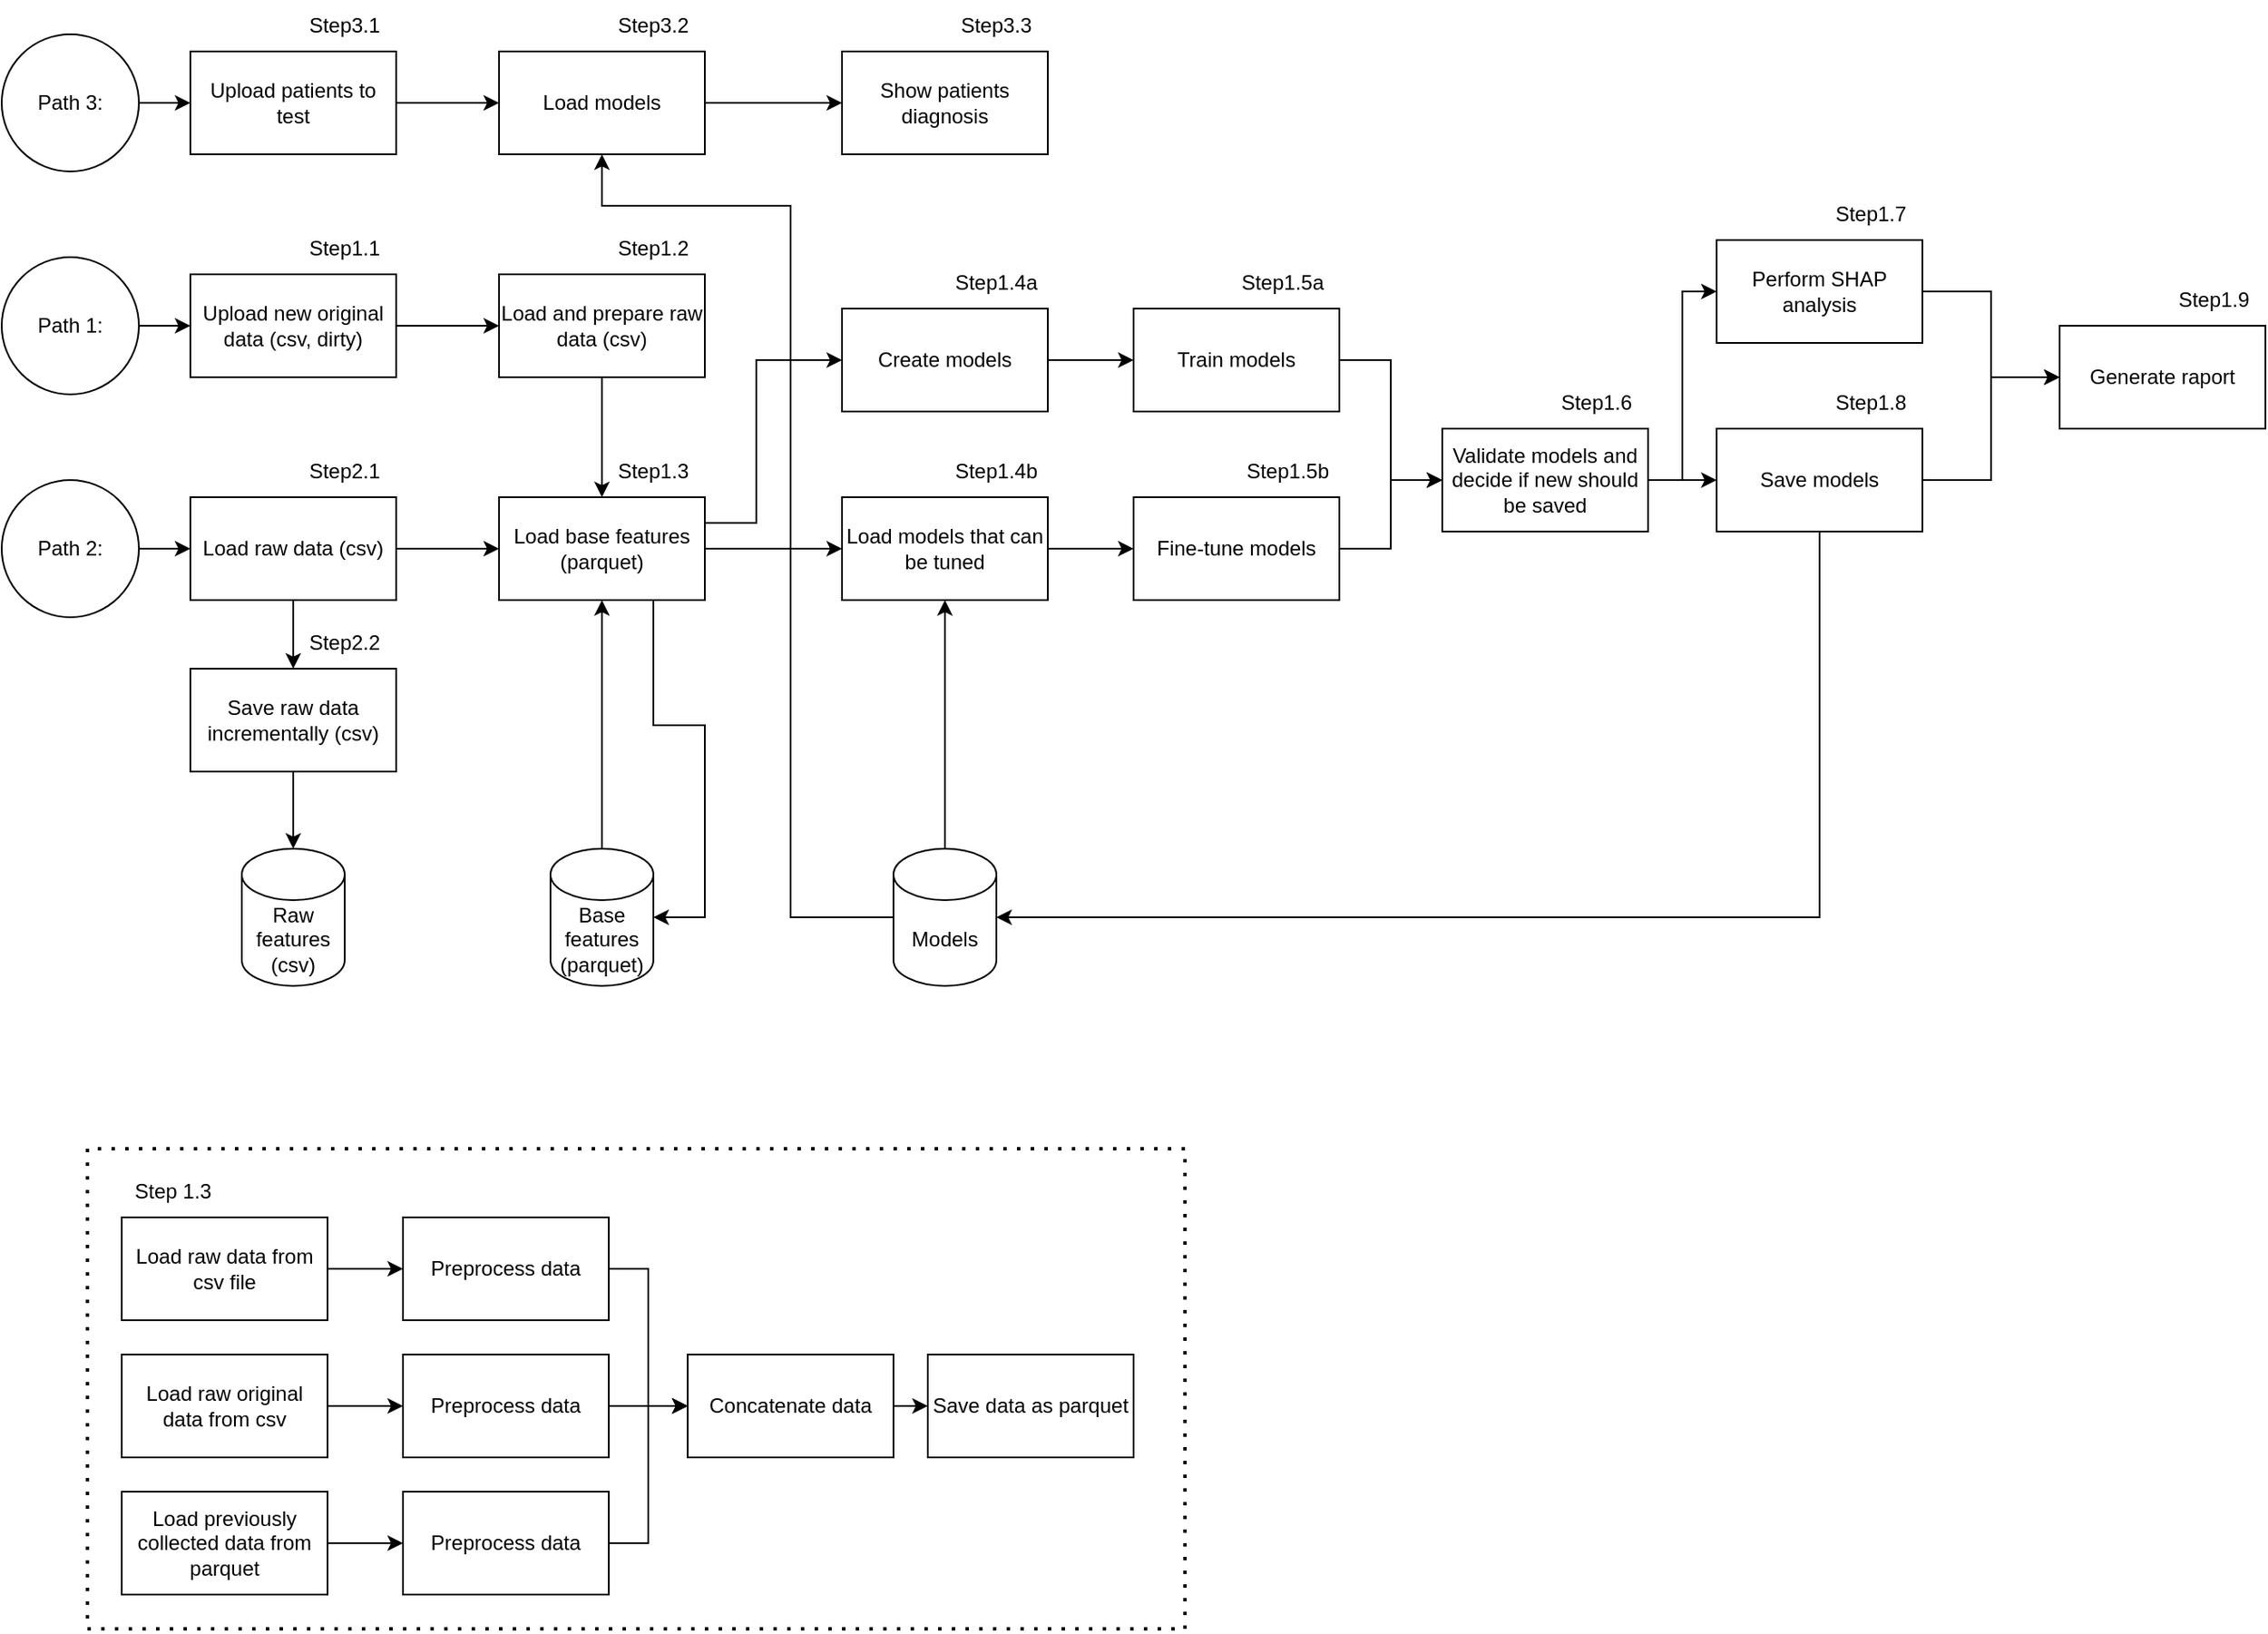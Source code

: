 <mxfile version="24.0.5" type="device">
  <diagram name="Strona-1" id="Q0lPFSrrKEw-NGdh_0Bq">
    <mxGraphModel dx="2074" dy="1087" grid="1" gridSize="10" guides="1" tooltips="1" connect="1" arrows="1" fold="1" page="1" pageScale="1" pageWidth="827" pageHeight="1169" math="0" shadow="0">
      <root>
        <mxCell id="0" />
        <mxCell id="1" parent="0" />
        <mxCell id="uaq4pij4-swNugSndDIv-9" style="edgeStyle=orthogonalEdgeStyle;rounded=0;orthogonalLoop=1;jettySize=auto;html=1;exitX=1;exitY=0.5;exitDx=0;exitDy=0;entryX=0;entryY=0.5;entryDx=0;entryDy=0;" parent="1" source="uaq4pij4-swNugSndDIv-1" target="uaq4pij4-swNugSndDIv-3" edge="1">
          <mxGeometry relative="1" as="geometry" />
        </mxCell>
        <mxCell id="uaq4pij4-swNugSndDIv-1" value="Path 1:" style="ellipse;whiteSpace=wrap;html=1;aspect=fixed;" parent="1" vertex="1">
          <mxGeometry x="110" y="240" width="80" height="80" as="geometry" />
        </mxCell>
        <mxCell id="uaq4pij4-swNugSndDIv-10" style="edgeStyle=orthogonalEdgeStyle;rounded=0;orthogonalLoop=1;jettySize=auto;html=1;exitX=1;exitY=0.5;exitDx=0;exitDy=0;" parent="1" source="uaq4pij4-swNugSndDIv-2" target="uaq4pij4-swNugSndDIv-13" edge="1">
          <mxGeometry relative="1" as="geometry">
            <mxPoint x="200" y="410" as="targetPoint" />
          </mxGeometry>
        </mxCell>
        <mxCell id="uaq4pij4-swNugSndDIv-2" value="Path 2:" style="ellipse;whiteSpace=wrap;html=1;aspect=fixed;" parent="1" vertex="1">
          <mxGeometry x="110" y="370" width="80" height="80" as="geometry" />
        </mxCell>
        <mxCell id="uaq4pij4-swNugSndDIv-8" style="edgeStyle=orthogonalEdgeStyle;rounded=0;orthogonalLoop=1;jettySize=auto;html=1;exitX=1;exitY=0.5;exitDx=0;exitDy=0;entryX=0;entryY=0.5;entryDx=0;entryDy=0;" parent="1" source="uaq4pij4-swNugSndDIv-3" target="uaq4pij4-swNugSndDIv-4" edge="1">
          <mxGeometry relative="1" as="geometry" />
        </mxCell>
        <mxCell id="uaq4pij4-swNugSndDIv-3" value="&lt;div&gt;Upload new original data (csv, dirty)&lt;/div&gt;" style="rounded=0;whiteSpace=wrap;html=1;" parent="1" vertex="1">
          <mxGeometry x="220" y="250" width="120" height="60" as="geometry" />
        </mxCell>
        <mxCell id="uaq4pij4-swNugSndDIv-7" style="edgeStyle=orthogonalEdgeStyle;rounded=0;orthogonalLoop=1;jettySize=auto;html=1;exitX=0.5;exitY=1;exitDx=0;exitDy=0;" parent="1" source="uaq4pij4-swNugSndDIv-4" target="uaq4pij4-swNugSndDIv-5" edge="1">
          <mxGeometry relative="1" as="geometry" />
        </mxCell>
        <mxCell id="uaq4pij4-swNugSndDIv-4" value="Load and prepare raw data (csv)" style="rounded=0;whiteSpace=wrap;html=1;" parent="1" vertex="1">
          <mxGeometry x="400" y="250" width="120" height="60" as="geometry" />
        </mxCell>
        <mxCell id="uaq4pij4-swNugSndDIv-22" style="edgeStyle=orthogonalEdgeStyle;rounded=0;orthogonalLoop=1;jettySize=auto;html=1;exitX=1;exitY=0.5;exitDx=0;exitDy=0;entryX=0;entryY=0.5;entryDx=0;entryDy=0;" parent="1" source="uaq4pij4-swNugSndDIv-5" target="uaq4pij4-swNugSndDIv-18" edge="1">
          <mxGeometry relative="1" as="geometry" />
        </mxCell>
        <mxCell id="uaq4pij4-swNugSndDIv-23" style="edgeStyle=orthogonalEdgeStyle;rounded=0;orthogonalLoop=1;jettySize=auto;html=1;exitX=1;exitY=0.25;exitDx=0;exitDy=0;entryX=0;entryY=0.5;entryDx=0;entryDy=0;" parent="1" source="uaq4pij4-swNugSndDIv-5" target="uaq4pij4-swNugSndDIv-16" edge="1">
          <mxGeometry relative="1" as="geometry">
            <Array as="points">
              <mxPoint x="550" y="395" />
              <mxPoint x="550" y="300" />
            </Array>
          </mxGeometry>
        </mxCell>
        <mxCell id="uaq4pij4-swNugSndDIv-5" value="Load base features (parquet)" style="rounded=0;whiteSpace=wrap;html=1;" parent="1" vertex="1">
          <mxGeometry x="400" y="380" width="120" height="60" as="geometry" />
        </mxCell>
        <mxCell id="uaq4pij4-swNugSndDIv-26" style="edgeStyle=orthogonalEdgeStyle;rounded=0;orthogonalLoop=1;jettySize=auto;html=1;exitX=0.5;exitY=0;exitDx=0;exitDy=0;exitPerimeter=0;entryX=0.5;entryY=1;entryDx=0;entryDy=0;" parent="1" source="uaq4pij4-swNugSndDIv-6" target="uaq4pij4-swNugSndDIv-5" edge="1">
          <mxGeometry relative="1" as="geometry" />
        </mxCell>
        <mxCell id="uaq4pij4-swNugSndDIv-6" value="Base features (parquet)" style="shape=cylinder3;whiteSpace=wrap;html=1;boundedLbl=1;backgroundOutline=1;size=15;" parent="1" vertex="1">
          <mxGeometry x="430" y="585" width="60" height="80" as="geometry" />
        </mxCell>
        <mxCell id="uaq4pij4-swNugSndDIv-21" style="edgeStyle=orthogonalEdgeStyle;rounded=0;orthogonalLoop=1;jettySize=auto;html=1;exitX=0.5;exitY=0;exitDx=0;exitDy=0;exitPerimeter=0;entryX=0.5;entryY=1;entryDx=0;entryDy=0;" parent="1" source="uaq4pij4-swNugSndDIv-12" target="uaq4pij4-swNugSndDIv-18" edge="1">
          <mxGeometry relative="1" as="geometry" />
        </mxCell>
        <mxCell id="uaq4pij4-swNugSndDIv-12" value="Models" style="shape=cylinder3;whiteSpace=wrap;html=1;boundedLbl=1;backgroundOutline=1;size=15;" parent="1" vertex="1">
          <mxGeometry x="630" y="585" width="60" height="80" as="geometry" />
        </mxCell>
        <mxCell id="uaq4pij4-swNugSndDIv-14" style="edgeStyle=orthogonalEdgeStyle;rounded=0;orthogonalLoop=1;jettySize=auto;html=1;exitX=1;exitY=0.5;exitDx=0;exitDy=0;entryX=0;entryY=0.5;entryDx=0;entryDy=0;" parent="1" source="uaq4pij4-swNugSndDIv-13" target="uaq4pij4-swNugSndDIv-5" edge="1">
          <mxGeometry relative="1" as="geometry" />
        </mxCell>
        <mxCell id="Z7iKKiTaXoYd22i7xQi5-5" style="edgeStyle=orthogonalEdgeStyle;rounded=0;orthogonalLoop=1;jettySize=auto;html=1;exitX=0.5;exitY=1;exitDx=0;exitDy=0;entryX=0.5;entryY=0;entryDx=0;entryDy=0;" edge="1" parent="1" source="uaq4pij4-swNugSndDIv-13" target="Z7iKKiTaXoYd22i7xQi5-1">
          <mxGeometry relative="1" as="geometry">
            <mxPoint x="280" y="490" as="targetPoint" />
            <Array as="points" />
          </mxGeometry>
        </mxCell>
        <mxCell id="uaq4pij4-swNugSndDIv-13" value="Load raw data (csv)" style="rounded=0;whiteSpace=wrap;html=1;" parent="1" vertex="1">
          <mxGeometry x="220" y="380" width="120" height="60" as="geometry" />
        </mxCell>
        <mxCell id="uaq4pij4-swNugSndDIv-24" style="edgeStyle=orthogonalEdgeStyle;rounded=0;orthogonalLoop=1;jettySize=auto;html=1;exitX=1;exitY=0.5;exitDx=0;exitDy=0;entryX=0;entryY=0.5;entryDx=0;entryDy=0;" parent="1" source="uaq4pij4-swNugSndDIv-16" target="uaq4pij4-swNugSndDIv-19" edge="1">
          <mxGeometry relative="1" as="geometry" />
        </mxCell>
        <mxCell id="uaq4pij4-swNugSndDIv-16" value="Create models" style="rounded=0;whiteSpace=wrap;html=1;" parent="1" vertex="1">
          <mxGeometry x="600" y="270" width="120" height="60" as="geometry" />
        </mxCell>
        <mxCell id="uaq4pij4-swNugSndDIv-25" style="edgeStyle=orthogonalEdgeStyle;rounded=0;orthogonalLoop=1;jettySize=auto;html=1;exitX=1;exitY=0.5;exitDx=0;exitDy=0;entryX=0;entryY=0.5;entryDx=0;entryDy=0;" parent="1" source="uaq4pij4-swNugSndDIv-18" target="uaq4pij4-swNugSndDIv-20" edge="1">
          <mxGeometry relative="1" as="geometry" />
        </mxCell>
        <mxCell id="uaq4pij4-swNugSndDIv-18" value="Load models that can be tuned" style="rounded=0;whiteSpace=wrap;html=1;" parent="1" vertex="1">
          <mxGeometry x="600" y="380" width="120" height="60" as="geometry" />
        </mxCell>
        <mxCell id="uaq4pij4-swNugSndDIv-29" style="edgeStyle=orthogonalEdgeStyle;rounded=0;orthogonalLoop=1;jettySize=auto;html=1;exitX=1;exitY=0.5;exitDx=0;exitDy=0;entryX=0;entryY=0.5;entryDx=0;entryDy=0;" parent="1" source="uaq4pij4-swNugSndDIv-19" target="uaq4pij4-swNugSndDIv-27" edge="1">
          <mxGeometry relative="1" as="geometry" />
        </mxCell>
        <mxCell id="uaq4pij4-swNugSndDIv-19" value="Train models" style="rounded=0;whiteSpace=wrap;html=1;" parent="1" vertex="1">
          <mxGeometry x="770" y="270" width="120" height="60" as="geometry" />
        </mxCell>
        <mxCell id="uaq4pij4-swNugSndDIv-28" style="edgeStyle=orthogonalEdgeStyle;rounded=0;orthogonalLoop=1;jettySize=auto;html=1;exitX=1;exitY=0.5;exitDx=0;exitDy=0;entryX=0;entryY=0.5;entryDx=0;entryDy=0;" parent="1" source="uaq4pij4-swNugSndDIv-20" target="uaq4pij4-swNugSndDIv-27" edge="1">
          <mxGeometry relative="1" as="geometry" />
        </mxCell>
        <mxCell id="uaq4pij4-swNugSndDIv-20" value="Fine-tune models" style="rounded=0;whiteSpace=wrap;html=1;" parent="1" vertex="1">
          <mxGeometry x="770" y="380" width="120" height="60" as="geometry" />
        </mxCell>
        <mxCell id="uaq4pij4-swNugSndDIv-33" style="edgeStyle=orthogonalEdgeStyle;rounded=0;orthogonalLoop=1;jettySize=auto;html=1;exitX=1;exitY=0.5;exitDx=0;exitDy=0;entryX=0;entryY=0.5;entryDx=0;entryDy=0;" parent="1" source="uaq4pij4-swNugSndDIv-27" target="uaq4pij4-swNugSndDIv-31" edge="1">
          <mxGeometry relative="1" as="geometry" />
        </mxCell>
        <mxCell id="uaq4pij4-swNugSndDIv-35" style="edgeStyle=orthogonalEdgeStyle;rounded=0;orthogonalLoop=1;jettySize=auto;html=1;exitX=1;exitY=0.5;exitDx=0;exitDy=0;entryX=0;entryY=0.5;entryDx=0;entryDy=0;" parent="1" source="uaq4pij4-swNugSndDIv-27" target="uaq4pij4-swNugSndDIv-34" edge="1">
          <mxGeometry relative="1" as="geometry" />
        </mxCell>
        <mxCell id="uaq4pij4-swNugSndDIv-27" value="Validate models and decide if new should be saved" style="rounded=0;whiteSpace=wrap;html=1;" parent="1" vertex="1">
          <mxGeometry x="950" y="340" width="120" height="60" as="geometry" />
        </mxCell>
        <mxCell id="uaq4pij4-swNugSndDIv-30" style="edgeStyle=orthogonalEdgeStyle;rounded=0;orthogonalLoop=1;jettySize=auto;html=1;exitX=0.75;exitY=1;exitDx=0;exitDy=0;entryX=1;entryY=0.5;entryDx=0;entryDy=0;entryPerimeter=0;" parent="1" source="uaq4pij4-swNugSndDIv-5" target="uaq4pij4-swNugSndDIv-6" edge="1">
          <mxGeometry relative="1" as="geometry">
            <Array as="points">
              <mxPoint x="490" y="513" />
              <mxPoint x="520" y="513" />
              <mxPoint x="520" y="625" />
            </Array>
          </mxGeometry>
        </mxCell>
        <mxCell id="uaq4pij4-swNugSndDIv-38" style="edgeStyle=orthogonalEdgeStyle;rounded=0;orthogonalLoop=1;jettySize=auto;html=1;exitX=1;exitY=0.5;exitDx=0;exitDy=0;" parent="1" source="uaq4pij4-swNugSndDIv-31" target="uaq4pij4-swNugSndDIv-36" edge="1">
          <mxGeometry relative="1" as="geometry" />
        </mxCell>
        <mxCell id="uaq4pij4-swNugSndDIv-31" value="Save models" style="rounded=0;whiteSpace=wrap;html=1;" parent="1" vertex="1">
          <mxGeometry x="1110" y="340" width="120" height="60" as="geometry" />
        </mxCell>
        <mxCell id="uaq4pij4-swNugSndDIv-32" style="edgeStyle=orthogonalEdgeStyle;rounded=0;orthogonalLoop=1;jettySize=auto;html=1;exitX=0.5;exitY=1;exitDx=0;exitDy=0;entryX=1;entryY=0.5;entryDx=0;entryDy=0;entryPerimeter=0;" parent="1" source="uaq4pij4-swNugSndDIv-31" target="uaq4pij4-swNugSndDIv-12" edge="1">
          <mxGeometry relative="1" as="geometry" />
        </mxCell>
        <mxCell id="uaq4pij4-swNugSndDIv-37" style="edgeStyle=orthogonalEdgeStyle;rounded=0;orthogonalLoop=1;jettySize=auto;html=1;exitX=1;exitY=0.5;exitDx=0;exitDy=0;entryX=0;entryY=0.5;entryDx=0;entryDy=0;" parent="1" source="uaq4pij4-swNugSndDIv-34" target="uaq4pij4-swNugSndDIv-36" edge="1">
          <mxGeometry relative="1" as="geometry" />
        </mxCell>
        <mxCell id="uaq4pij4-swNugSndDIv-34" value="Perform SHAP analysis" style="rounded=0;whiteSpace=wrap;html=1;" parent="1" vertex="1">
          <mxGeometry x="1110" y="230" width="120" height="60" as="geometry" />
        </mxCell>
        <mxCell id="uaq4pij4-swNugSndDIv-36" value="Generate raport " style="rounded=0;whiteSpace=wrap;html=1;" parent="1" vertex="1">
          <mxGeometry x="1310" y="280" width="120" height="60" as="geometry" />
        </mxCell>
        <mxCell id="uaq4pij4-swNugSndDIv-41" style="edgeStyle=orthogonalEdgeStyle;rounded=0;orthogonalLoop=1;jettySize=auto;html=1;exitX=1;exitY=0.5;exitDx=0;exitDy=0;entryX=0;entryY=0.5;entryDx=0;entryDy=0;" parent="1" source="uaq4pij4-swNugSndDIv-39" target="uaq4pij4-swNugSndDIv-40" edge="1">
          <mxGeometry relative="1" as="geometry" />
        </mxCell>
        <mxCell id="uaq4pij4-swNugSndDIv-39" value="Path 3:" style="ellipse;whiteSpace=wrap;html=1;aspect=fixed;" parent="1" vertex="1">
          <mxGeometry x="110" y="110" width="80" height="80" as="geometry" />
        </mxCell>
        <mxCell id="uaq4pij4-swNugSndDIv-45" style="edgeStyle=orthogonalEdgeStyle;rounded=0;orthogonalLoop=1;jettySize=auto;html=1;exitX=1;exitY=0.5;exitDx=0;exitDy=0;" parent="1" source="uaq4pij4-swNugSndDIv-40" target="uaq4pij4-swNugSndDIv-42" edge="1">
          <mxGeometry relative="1" as="geometry" />
        </mxCell>
        <mxCell id="uaq4pij4-swNugSndDIv-40" value="Upload patients to test" style="rounded=0;whiteSpace=wrap;html=1;" parent="1" vertex="1">
          <mxGeometry x="220" y="120" width="120" height="60" as="geometry" />
        </mxCell>
        <mxCell id="uaq4pij4-swNugSndDIv-47" style="edgeStyle=orthogonalEdgeStyle;rounded=0;orthogonalLoop=1;jettySize=auto;html=1;exitX=1;exitY=0.5;exitDx=0;exitDy=0;entryX=0;entryY=0.5;entryDx=0;entryDy=0;" parent="1" source="uaq4pij4-swNugSndDIv-42" target="uaq4pij4-swNugSndDIv-46" edge="1">
          <mxGeometry relative="1" as="geometry" />
        </mxCell>
        <mxCell id="uaq4pij4-swNugSndDIv-42" value="Load models" style="rounded=0;whiteSpace=wrap;html=1;" parent="1" vertex="1">
          <mxGeometry x="400" y="120" width="120" height="60" as="geometry" />
        </mxCell>
        <mxCell id="uaq4pij4-swNugSndDIv-46" value="Show patients diagnosis" style="rounded=0;whiteSpace=wrap;html=1;" parent="1" vertex="1">
          <mxGeometry x="600" y="120" width="120" height="60" as="geometry" />
        </mxCell>
        <mxCell id="uaq4pij4-swNugSndDIv-48" value="Step1.1" style="text;html=1;align=center;verticalAlign=middle;whiteSpace=wrap;rounded=0;" parent="1" vertex="1">
          <mxGeometry x="280" y="220" width="60" height="30" as="geometry" />
        </mxCell>
        <mxCell id="uaq4pij4-swNugSndDIv-50" value="" style="edgeStyle=orthogonalEdgeStyle;rounded=0;orthogonalLoop=1;jettySize=auto;html=1;exitX=0;exitY=0.5;exitDx=0;exitDy=0;exitPerimeter=0;entryX=0.5;entryY=1;entryDx=0;entryDy=0;" parent="1" source="uaq4pij4-swNugSndDIv-12" target="uaq4pij4-swNugSndDIv-42" edge="1">
          <mxGeometry relative="1" as="geometry">
            <mxPoint x="630" y="625" as="sourcePoint" />
            <mxPoint x="500" y="200" as="targetPoint" />
            <Array as="points">
              <mxPoint x="570" y="625" />
              <mxPoint x="570" y="210" />
              <mxPoint x="460" y="210" />
            </Array>
          </mxGeometry>
        </mxCell>
        <mxCell id="uaq4pij4-swNugSndDIv-49" value="Step1.2" style="text;html=1;align=center;verticalAlign=middle;whiteSpace=wrap;rounded=0;" parent="1" vertex="1">
          <mxGeometry x="460" y="220" width="60" height="30" as="geometry" />
        </mxCell>
        <mxCell id="uaq4pij4-swNugSndDIv-51" value="Step1.3" style="text;html=1;align=center;verticalAlign=middle;whiteSpace=wrap;rounded=0;" parent="1" vertex="1">
          <mxGeometry x="460" y="350" width="60" height="30" as="geometry" />
        </mxCell>
        <mxCell id="uaq4pij4-swNugSndDIv-52" value="Step2.1" style="text;html=1;align=center;verticalAlign=middle;whiteSpace=wrap;rounded=0;" parent="1" vertex="1">
          <mxGeometry x="280" y="350" width="60" height="30" as="geometry" />
        </mxCell>
        <mxCell id="uaq4pij4-swNugSndDIv-53" value="Step3.1" style="text;html=1;align=center;verticalAlign=middle;whiteSpace=wrap;rounded=0;" parent="1" vertex="1">
          <mxGeometry x="280" y="90" width="60" height="30" as="geometry" />
        </mxCell>
        <mxCell id="uaq4pij4-swNugSndDIv-54" value="Step3.2" style="text;html=1;align=center;verticalAlign=middle;whiteSpace=wrap;rounded=0;" parent="1" vertex="1">
          <mxGeometry x="460" y="90" width="60" height="30" as="geometry" />
        </mxCell>
        <mxCell id="uaq4pij4-swNugSndDIv-56" value="Step3.3" style="text;html=1;align=center;verticalAlign=middle;whiteSpace=wrap;rounded=0;" parent="1" vertex="1">
          <mxGeometry x="660" y="90" width="60" height="30" as="geometry" />
        </mxCell>
        <mxCell id="uaq4pij4-swNugSndDIv-57" value="Step1.4b" style="text;html=1;align=center;verticalAlign=middle;whiteSpace=wrap;rounded=0;" parent="1" vertex="1">
          <mxGeometry x="660" y="350" width="60" height="30" as="geometry" />
        </mxCell>
        <mxCell id="uaq4pij4-swNugSndDIv-58" value="Step1.4a" style="text;html=1;align=center;verticalAlign=middle;whiteSpace=wrap;rounded=0;" parent="1" vertex="1">
          <mxGeometry x="660" y="240" width="60" height="30" as="geometry" />
        </mxCell>
        <mxCell id="uaq4pij4-swNugSndDIv-59" value="Step1.5a" style="text;html=1;align=center;verticalAlign=middle;whiteSpace=wrap;rounded=0;" parent="1" vertex="1">
          <mxGeometry x="827" y="240" width="60" height="30" as="geometry" />
        </mxCell>
        <mxCell id="uaq4pij4-swNugSndDIv-60" value="Step1.5b" style="text;html=1;align=center;verticalAlign=middle;whiteSpace=wrap;rounded=0;" parent="1" vertex="1">
          <mxGeometry x="830" y="350" width="60" height="30" as="geometry" />
        </mxCell>
        <mxCell id="uaq4pij4-swNugSndDIv-61" value="Step1.6" style="text;html=1;align=center;verticalAlign=middle;whiteSpace=wrap;rounded=0;" parent="1" vertex="1">
          <mxGeometry x="1010" y="310" width="60" height="30" as="geometry" />
        </mxCell>
        <mxCell id="uaq4pij4-swNugSndDIv-62" value="Step1.7" style="text;html=1;align=center;verticalAlign=middle;whiteSpace=wrap;rounded=0;" parent="1" vertex="1">
          <mxGeometry x="1170" y="200" width="60" height="30" as="geometry" />
        </mxCell>
        <mxCell id="uaq4pij4-swNugSndDIv-63" value="Step1.8" style="text;html=1;align=center;verticalAlign=middle;whiteSpace=wrap;rounded=0;" parent="1" vertex="1">
          <mxGeometry x="1170" y="310" width="60" height="30" as="geometry" />
        </mxCell>
        <mxCell id="uaq4pij4-swNugSndDIv-64" value="Step1.9" style="text;html=1;align=center;verticalAlign=middle;whiteSpace=wrap;rounded=0;" parent="1" vertex="1">
          <mxGeometry x="1370" y="250" width="60" height="30" as="geometry" />
        </mxCell>
        <mxCell id="uaq4pij4-swNugSndDIv-76" style="edgeStyle=orthogonalEdgeStyle;rounded=0;orthogonalLoop=1;jettySize=auto;html=1;exitX=1;exitY=0.5;exitDx=0;exitDy=0;entryX=0;entryY=0.5;entryDx=0;entryDy=0;" parent="1" source="uaq4pij4-swNugSndDIv-65" target="uaq4pij4-swNugSndDIv-71" edge="1">
          <mxGeometry relative="1" as="geometry" />
        </mxCell>
        <mxCell id="uaq4pij4-swNugSndDIv-65" value="Load raw data from csv file " style="rounded=0;whiteSpace=wrap;html=1;" parent="1" vertex="1">
          <mxGeometry x="180" y="800" width="120" height="60" as="geometry" />
        </mxCell>
        <mxCell id="uaq4pij4-swNugSndDIv-66" value="Step 1.3" style="text;html=1;align=center;verticalAlign=middle;whiteSpace=wrap;rounded=0;" parent="1" vertex="1">
          <mxGeometry x="180" y="770" width="60" height="30" as="geometry" />
        </mxCell>
        <mxCell id="uaq4pij4-swNugSndDIv-77" style="edgeStyle=orthogonalEdgeStyle;rounded=0;orthogonalLoop=1;jettySize=auto;html=1;exitX=1;exitY=0.5;exitDx=0;exitDy=0;entryX=0;entryY=0.5;entryDx=0;entryDy=0;" parent="1" source="uaq4pij4-swNugSndDIv-68" target="uaq4pij4-swNugSndDIv-73" edge="1">
          <mxGeometry relative="1" as="geometry" />
        </mxCell>
        <mxCell id="uaq4pij4-swNugSndDIv-68" value="Load raw original data from csv" style="rounded=0;whiteSpace=wrap;html=1;" parent="1" vertex="1">
          <mxGeometry x="180" y="880" width="120" height="60" as="geometry" />
        </mxCell>
        <mxCell id="uaq4pij4-swNugSndDIv-78" style="edgeStyle=orthogonalEdgeStyle;rounded=0;orthogonalLoop=1;jettySize=auto;html=1;exitX=1;exitY=0.5;exitDx=0;exitDy=0;entryX=0;entryY=0.5;entryDx=0;entryDy=0;" parent="1" source="uaq4pij4-swNugSndDIv-70" target="uaq4pij4-swNugSndDIv-74" edge="1">
          <mxGeometry relative="1" as="geometry" />
        </mxCell>
        <mxCell id="uaq4pij4-swNugSndDIv-70" value="Load previously collected data from parquet" style="rounded=0;whiteSpace=wrap;html=1;" parent="1" vertex="1">
          <mxGeometry x="180" y="960" width="120" height="60" as="geometry" />
        </mxCell>
        <mxCell id="uaq4pij4-swNugSndDIv-81" style="edgeStyle=orthogonalEdgeStyle;rounded=0;orthogonalLoop=1;jettySize=auto;html=1;exitX=1;exitY=0.5;exitDx=0;exitDy=0;entryX=0;entryY=0.5;entryDx=0;entryDy=0;" parent="1" source="uaq4pij4-swNugSndDIv-71" target="uaq4pij4-swNugSndDIv-75" edge="1">
          <mxGeometry relative="1" as="geometry" />
        </mxCell>
        <mxCell id="uaq4pij4-swNugSndDIv-71" value="Preprocess data" style="rounded=0;whiteSpace=wrap;html=1;" parent="1" vertex="1">
          <mxGeometry x="344" y="800" width="120" height="60" as="geometry" />
        </mxCell>
        <mxCell id="uaq4pij4-swNugSndDIv-80" style="edgeStyle=orthogonalEdgeStyle;rounded=0;orthogonalLoop=1;jettySize=auto;html=1;exitX=1;exitY=0.5;exitDx=0;exitDy=0;entryX=0;entryY=0.5;entryDx=0;entryDy=0;" parent="1" source="uaq4pij4-swNugSndDIv-73" target="uaq4pij4-swNugSndDIv-75" edge="1">
          <mxGeometry relative="1" as="geometry" />
        </mxCell>
        <mxCell id="uaq4pij4-swNugSndDIv-73" value="Preprocess data" style="rounded=0;whiteSpace=wrap;html=1;" parent="1" vertex="1">
          <mxGeometry x="344" y="880" width="120" height="60" as="geometry" />
        </mxCell>
        <mxCell id="uaq4pij4-swNugSndDIv-79" style="edgeStyle=orthogonalEdgeStyle;rounded=0;orthogonalLoop=1;jettySize=auto;html=1;exitX=1;exitY=0.5;exitDx=0;exitDy=0;entryX=0;entryY=0.5;entryDx=0;entryDy=0;" parent="1" source="uaq4pij4-swNugSndDIv-74" target="uaq4pij4-swNugSndDIv-75" edge="1">
          <mxGeometry relative="1" as="geometry" />
        </mxCell>
        <mxCell id="uaq4pij4-swNugSndDIv-74" value="Preprocess data" style="rounded=0;whiteSpace=wrap;html=1;" parent="1" vertex="1">
          <mxGeometry x="344" y="960" width="120" height="60" as="geometry" />
        </mxCell>
        <mxCell id="uaq4pij4-swNugSndDIv-83" style="edgeStyle=orthogonalEdgeStyle;rounded=0;orthogonalLoop=1;jettySize=auto;html=1;exitX=1;exitY=0.5;exitDx=0;exitDy=0;entryX=0;entryY=0.5;entryDx=0;entryDy=0;" parent="1" source="uaq4pij4-swNugSndDIv-75" target="uaq4pij4-swNugSndDIv-82" edge="1">
          <mxGeometry relative="1" as="geometry">
            <mxPoint x="660" y="910" as="targetPoint" />
          </mxGeometry>
        </mxCell>
        <mxCell id="uaq4pij4-swNugSndDIv-75" value="Concatenate data" style="rounded=0;whiteSpace=wrap;html=1;" parent="1" vertex="1">
          <mxGeometry x="510" y="880" width="120" height="60" as="geometry" />
        </mxCell>
        <mxCell id="uaq4pij4-swNugSndDIv-82" value="Save data as parquet" style="rounded=0;whiteSpace=wrap;html=1;" parent="1" vertex="1">
          <mxGeometry x="650" y="880" width="120" height="60" as="geometry" />
        </mxCell>
        <mxCell id="uaq4pij4-swNugSndDIv-84" value="" style="endArrow=none;dashed=1;html=1;dashPattern=1 3;strokeWidth=2;rounded=0;" parent="1" edge="1">
          <mxGeometry width="50" height="50" relative="1" as="geometry">
            <mxPoint x="160" y="1040" as="sourcePoint" />
            <mxPoint x="160" y="1040" as="targetPoint" />
            <Array as="points">
              <mxPoint x="800" y="1040" />
              <mxPoint x="800" y="760" />
              <mxPoint x="160" y="760" />
            </Array>
          </mxGeometry>
        </mxCell>
        <mxCell id="Z7iKKiTaXoYd22i7xQi5-1" value="Save raw data incrementally (csv)" style="rounded=0;whiteSpace=wrap;html=1;" vertex="1" parent="1">
          <mxGeometry x="220" y="480" width="120" height="60" as="geometry" />
        </mxCell>
        <mxCell id="Z7iKKiTaXoYd22i7xQi5-2" value="Step2.2" style="text;html=1;align=center;verticalAlign=middle;whiteSpace=wrap;rounded=0;" vertex="1" parent="1">
          <mxGeometry x="280" y="450" width="60" height="30" as="geometry" />
        </mxCell>
        <mxCell id="Z7iKKiTaXoYd22i7xQi5-3" value="Raw features (csv)" style="shape=cylinder3;whiteSpace=wrap;html=1;boundedLbl=1;backgroundOutline=1;size=15;" vertex="1" parent="1">
          <mxGeometry x="250" y="585" width="60" height="80" as="geometry" />
        </mxCell>
        <mxCell id="Z7iKKiTaXoYd22i7xQi5-4" style="edgeStyle=orthogonalEdgeStyle;rounded=0;orthogonalLoop=1;jettySize=auto;html=1;exitX=0.5;exitY=1;exitDx=0;exitDy=0;entryX=0.5;entryY=0;entryDx=0;entryDy=0;entryPerimeter=0;" edge="1" parent="1" source="Z7iKKiTaXoYd22i7xQi5-1" target="Z7iKKiTaXoYd22i7xQi5-3">
          <mxGeometry relative="1" as="geometry" />
        </mxCell>
      </root>
    </mxGraphModel>
  </diagram>
</mxfile>
